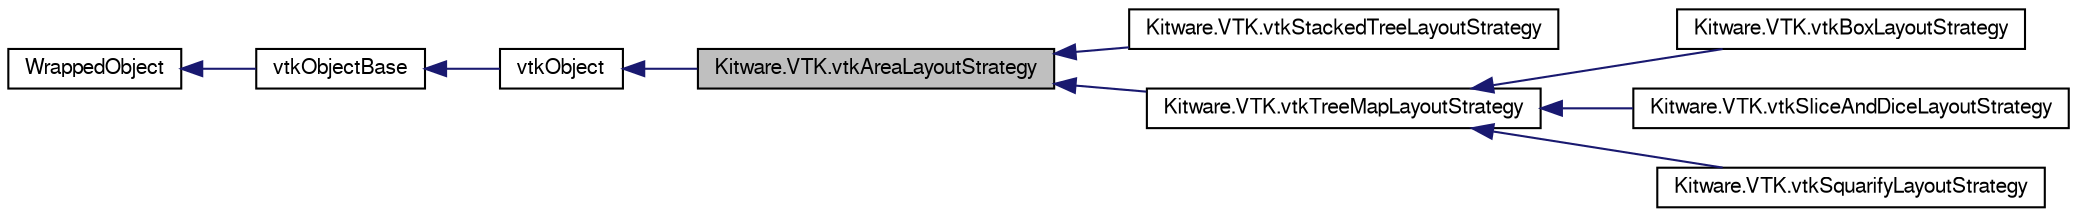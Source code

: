 digraph G
{
  bgcolor="transparent";
  edge [fontname="FreeSans",fontsize="10",labelfontname="FreeSans",labelfontsize="10"];
  node [fontname="FreeSans",fontsize="10",shape=record];
  rankdir="LR";
  Node1 [label="Kitware.VTK.vtkAreaLayoutStrategy",height=0.2,width=0.4,color="black", fillcolor="grey75", style="filled" fontcolor="black"];
  Node2 -> Node1 [dir="back",color="midnightblue",fontsize="10",style="solid",fontname="FreeSans"];
  Node2 [label="vtkObject",height=0.2,width=0.4,color="black",URL="$class_kitware_1_1_v_t_k_1_1vtk_object.html",tooltip="vtkObject - abstract base class for most VTK objects"];
  Node3 -> Node2 [dir="back",color="midnightblue",fontsize="10",style="solid",fontname="FreeSans"];
  Node3 [label="vtkObjectBase",height=0.2,width=0.4,color="black",URL="$class_kitware_1_1_v_t_k_1_1vtk_object_base.html",tooltip="vtkObjectBase - abstract base class for most VTK objects"];
  Node4 -> Node3 [dir="back",color="midnightblue",fontsize="10",style="solid",fontname="FreeSans"];
  Node4 [label="WrappedObject",height=0.2,width=0.4,color="black",URL="$class_kitware_1_1_v_t_k_1_1_wrapped_object.html",tooltip="Base class for all the mummy wrapped classes in Kitware.VTK."];
  Node1 -> Node5 [dir="back",color="midnightblue",fontsize="10",style="solid",fontname="FreeSans"];
  Node5 [label="Kitware.VTK.vtkStackedTreeLayoutStrategy",height=0.2,width=0.4,color="black",URL="$class_kitware_1_1_v_t_k_1_1vtk_stacked_tree_layout_strategy.html",tooltip="vtkStackedTreeLayoutStrategy - lays out tree in stacked boxes or rings"];
  Node1 -> Node6 [dir="back",color="midnightblue",fontsize="10",style="solid",fontname="FreeSans"];
  Node6 [label="Kitware.VTK.vtkTreeMapLayoutStrategy",height=0.2,width=0.4,color="black",URL="$class_kitware_1_1_v_t_k_1_1vtk_tree_map_layout_strategy.html",tooltip="vtkTreeMapLayoutStrategy - abstract superclass for all tree map layout strategies"];
  Node6 -> Node7 [dir="back",color="midnightblue",fontsize="10",style="solid",fontname="FreeSans"];
  Node7 [label="Kitware.VTK.vtkBoxLayoutStrategy",height=0.2,width=0.4,color="black",URL="$class_kitware_1_1_v_t_k_1_1vtk_box_layout_strategy.html",tooltip="vtkBoxLayoutStrategy - a tree map layout that puts vertices in square-ish boxes"];
  Node6 -> Node8 [dir="back",color="midnightblue",fontsize="10",style="solid",fontname="FreeSans"];
  Node8 [label="Kitware.VTK.vtkSliceAndDiceLayoutStrategy",height=0.2,width=0.4,color="black",URL="$class_kitware_1_1_v_t_k_1_1vtk_slice_and_dice_layout_strategy.html",tooltip="vtkSliceAndDiceLayoutStrategy - a horizontal and vertical slicing tree map layout"];
  Node6 -> Node9 [dir="back",color="midnightblue",fontsize="10",style="solid",fontname="FreeSans"];
  Node9 [label="Kitware.VTK.vtkSquarifyLayoutStrategy",height=0.2,width=0.4,color="black",URL="$class_kitware_1_1_v_t_k_1_1vtk_squarify_layout_strategy.html",tooltip="vtkSquarifyLayoutStrategy - uses the squarify tree map layout algorithm"];
}
